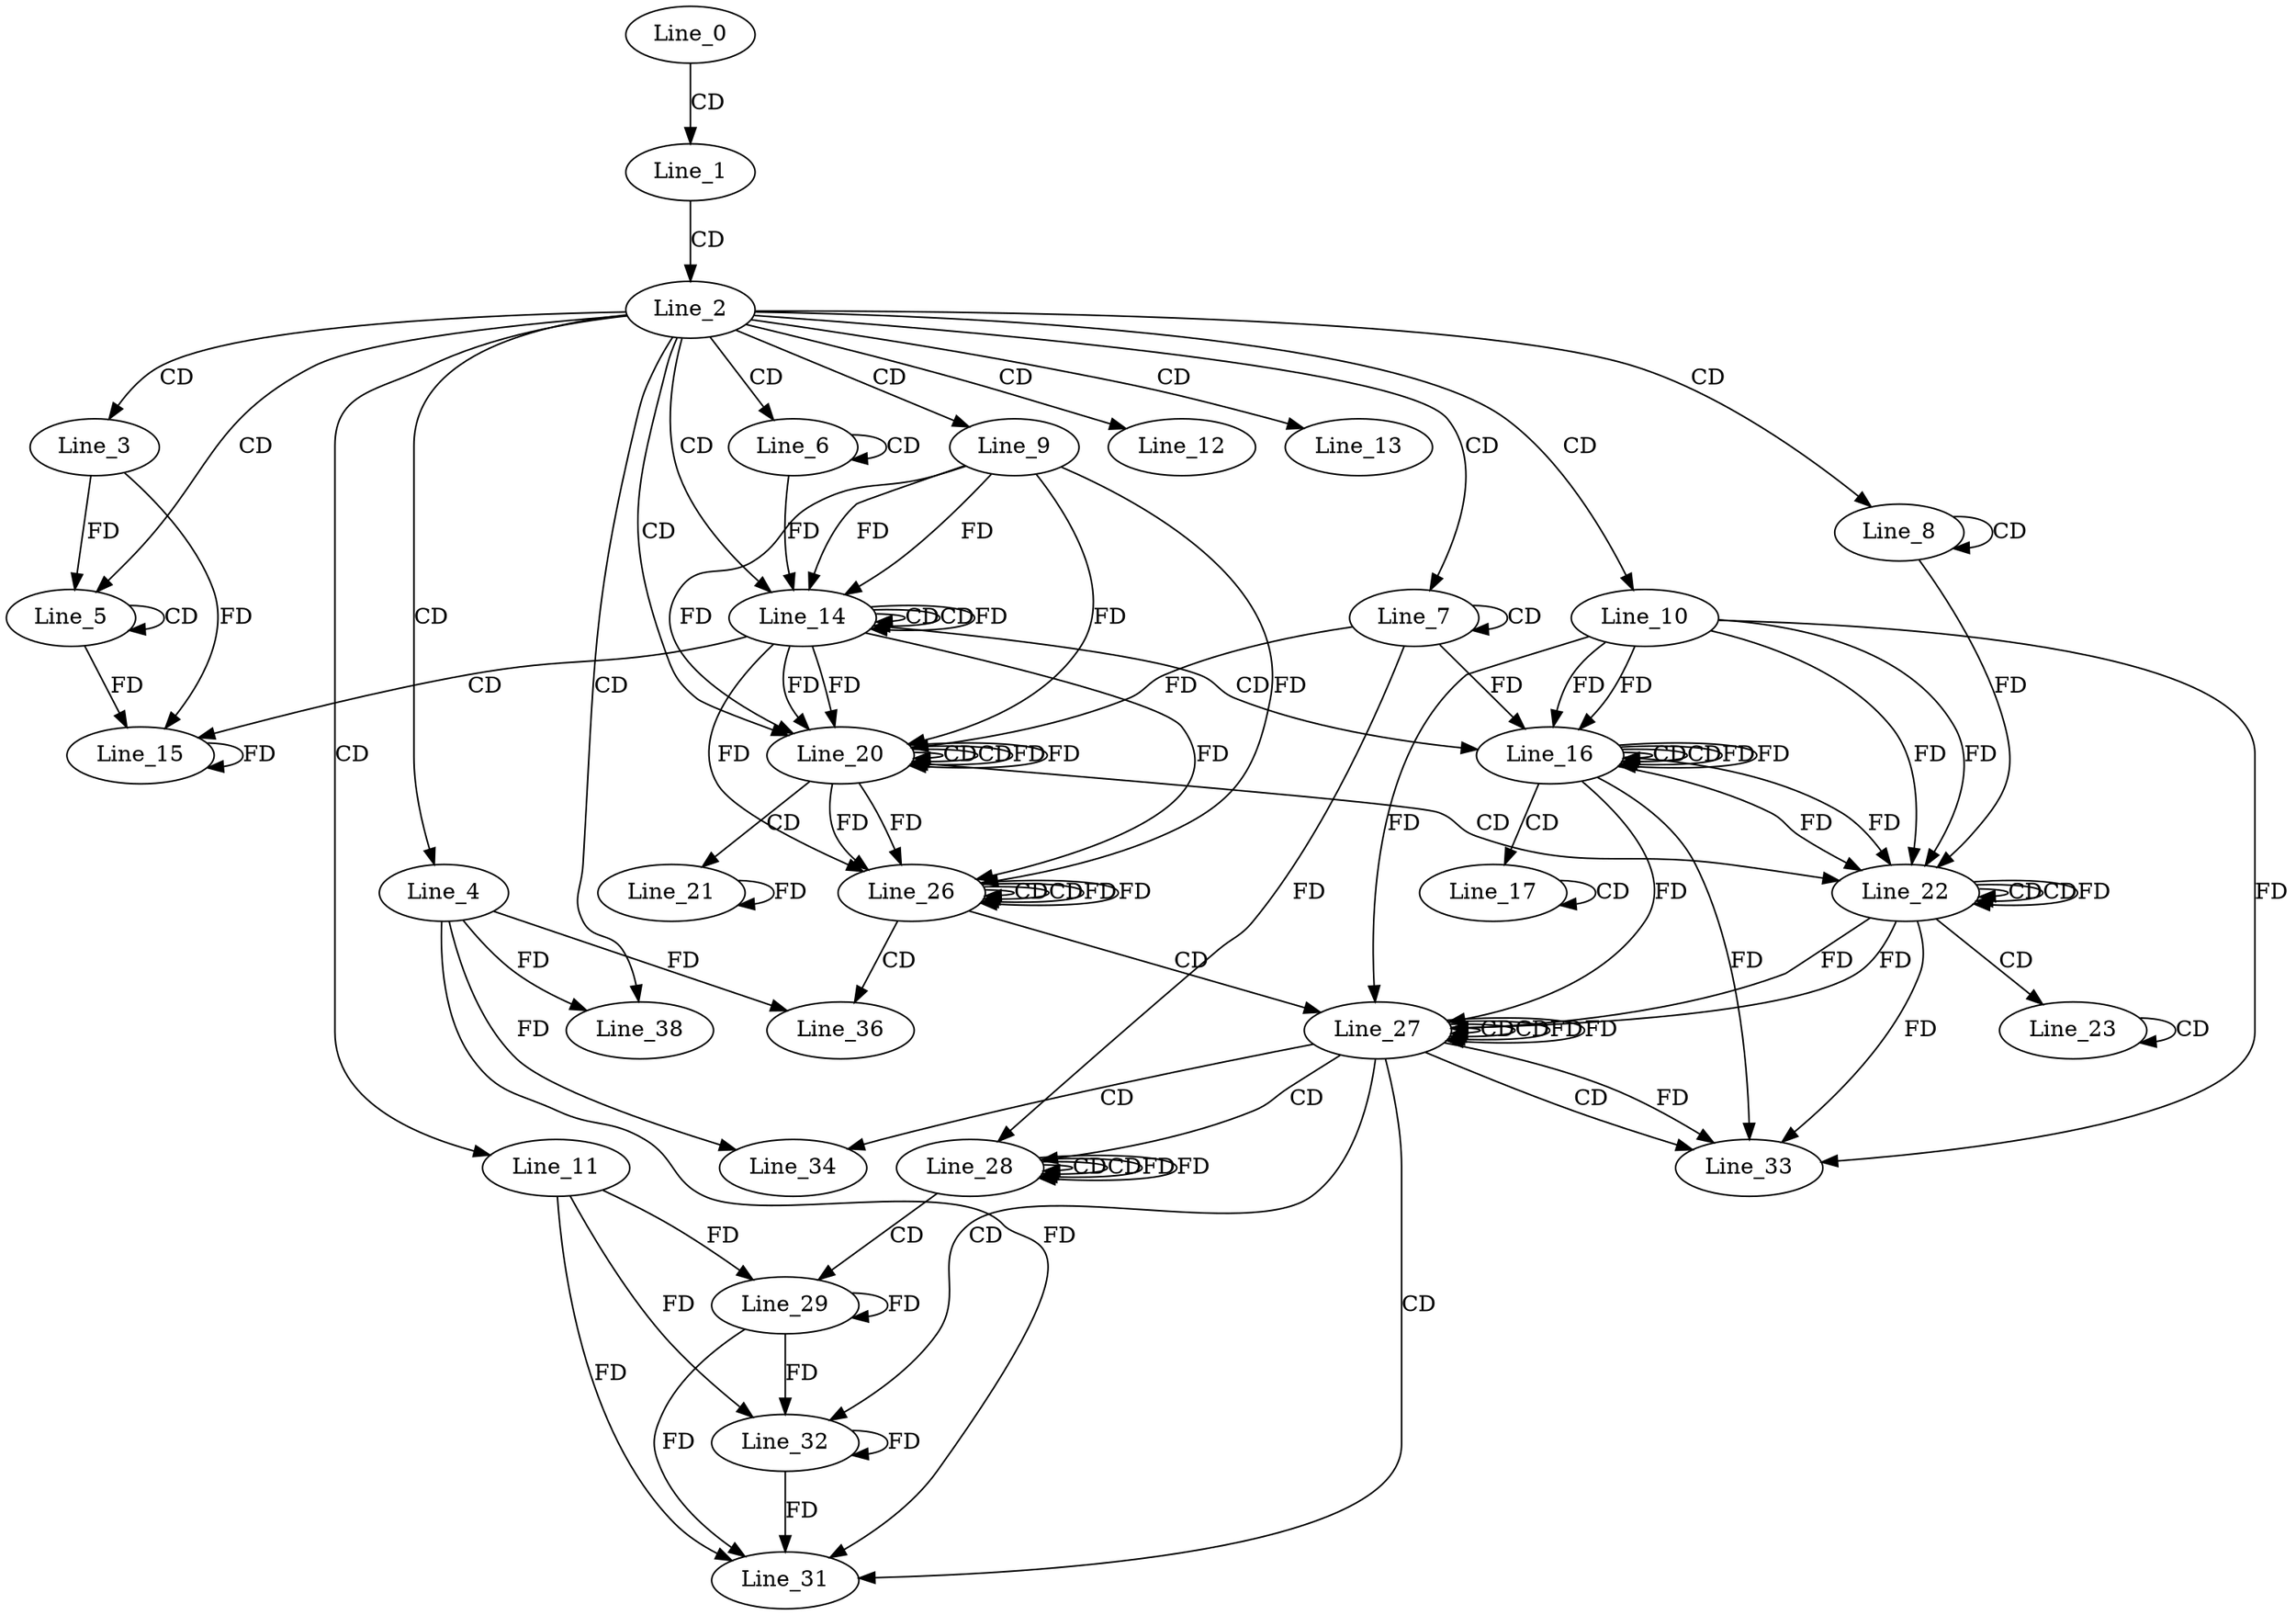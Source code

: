 digraph G {
  Line_0;
  Line_1;
  Line_2;
  Line_3;
  Line_4;
  Line_5;
  Line_5;
  Line_5;
  Line_6;
  Line_6;
  Line_7;
  Line_7;
  Line_8;
  Line_8;
  Line_9;
  Line_10;
  Line_11;
  Line_12;
  Line_13;
  Line_14;
  Line_14;
  Line_14;
  Line_15;
  Line_15;
  Line_15;
  Line_16;
  Line_16;
  Line_16;
  Line_17;
  Line_17;
  Line_20;
  Line_20;
  Line_20;
  Line_21;
  Line_21;
  Line_21;
  Line_22;
  Line_22;
  Line_22;
  Line_23;
  Line_23;
  Line_26;
  Line_26;
  Line_26;
  Line_27;
  Line_27;
  Line_27;
  Line_28;
  Line_28;
  Line_28;
  Line_29;
  Line_31;
  Line_31;
  Line_32;
  Line_33;
  Line_34;
  Line_36;
  Line_38;
  Line_0 -> Line_1 [ label="CD" ];
  Line_1 -> Line_2 [ label="CD" ];
  Line_2 -> Line_3 [ label="CD" ];
  Line_2 -> Line_4 [ label="CD" ];
  Line_2 -> Line_5 [ label="CD" ];
  Line_5 -> Line_5 [ label="CD" ];
  Line_3 -> Line_5 [ label="FD" ];
  Line_2 -> Line_6 [ label="CD" ];
  Line_6 -> Line_6 [ label="CD" ];
  Line_2 -> Line_7 [ label="CD" ];
  Line_7 -> Line_7 [ label="CD" ];
  Line_2 -> Line_8 [ label="CD" ];
  Line_8 -> Line_8 [ label="CD" ];
  Line_2 -> Line_9 [ label="CD" ];
  Line_2 -> Line_10 [ label="CD" ];
  Line_2 -> Line_11 [ label="CD" ];
  Line_2 -> Line_12 [ label="CD" ];
  Line_2 -> Line_13 [ label="CD" ];
  Line_2 -> Line_14 [ label="CD" ];
  Line_14 -> Line_14 [ label="CD" ];
  Line_9 -> Line_14 [ label="FD" ];
  Line_6 -> Line_14 [ label="FD" ];
  Line_14 -> Line_14 [ label="CD" ];
  Line_14 -> Line_14 [ label="FD" ];
  Line_9 -> Line_14 [ label="FD" ];
  Line_14 -> Line_15 [ label="CD" ];
  Line_15 -> Line_15 [ label="FD" ];
  Line_5 -> Line_15 [ label="FD" ];
  Line_3 -> Line_15 [ label="FD" ];
  Line_14 -> Line_16 [ label="CD" ];
  Line_16 -> Line_16 [ label="CD" ];
  Line_10 -> Line_16 [ label="FD" ];
  Line_7 -> Line_16 [ label="FD" ];
  Line_16 -> Line_16 [ label="CD" ];
  Line_16 -> Line_16 [ label="FD" ];
  Line_10 -> Line_16 [ label="FD" ];
  Line_16 -> Line_17 [ label="CD" ];
  Line_17 -> Line_17 [ label="CD" ];
  Line_2 -> Line_20 [ label="CD" ];
  Line_20 -> Line_20 [ label="CD" ];
  Line_14 -> Line_20 [ label="FD" ];
  Line_9 -> Line_20 [ label="FD" ];
  Line_7 -> Line_20 [ label="FD" ];
  Line_20 -> Line_20 [ label="CD" ];
  Line_20 -> Line_20 [ label="FD" ];
  Line_14 -> Line_20 [ label="FD" ];
  Line_9 -> Line_20 [ label="FD" ];
  Line_20 -> Line_21 [ label="CD" ];
  Line_21 -> Line_21 [ label="FD" ];
  Line_20 -> Line_22 [ label="CD" ];
  Line_22 -> Line_22 [ label="CD" ];
  Line_16 -> Line_22 [ label="FD" ];
  Line_10 -> Line_22 [ label="FD" ];
  Line_8 -> Line_22 [ label="FD" ];
  Line_22 -> Line_22 [ label="CD" ];
  Line_22 -> Line_22 [ label="FD" ];
  Line_16 -> Line_22 [ label="FD" ];
  Line_10 -> Line_22 [ label="FD" ];
  Line_22 -> Line_23 [ label="CD" ];
  Line_23 -> Line_23 [ label="CD" ];
  Line_26 -> Line_26 [ label="CD" ];
  Line_20 -> Line_26 [ label="FD" ];
  Line_14 -> Line_26 [ label="FD" ];
  Line_26 -> Line_26 [ label="CD" ];
  Line_26 -> Line_26 [ label="FD" ];
  Line_20 -> Line_26 [ label="FD" ];
  Line_14 -> Line_26 [ label="FD" ];
  Line_9 -> Line_26 [ label="FD" ];
  Line_26 -> Line_27 [ label="CD" ];
  Line_27 -> Line_27 [ label="CD" ];
  Line_22 -> Line_27 [ label="FD" ];
  Line_27 -> Line_27 [ label="CD" ];
  Line_27 -> Line_27 [ label="FD" ];
  Line_22 -> Line_27 [ label="FD" ];
  Line_16 -> Line_27 [ label="FD" ];
  Line_10 -> Line_27 [ label="FD" ];
  Line_27 -> Line_28 [ label="CD" ];
  Line_28 -> Line_28 [ label="CD" ];
  Line_7 -> Line_28 [ label="FD" ];
  Line_28 -> Line_28 [ label="CD" ];
  Line_28 -> Line_28 [ label="FD" ];
  Line_28 -> Line_29 [ label="CD" ];
  Line_29 -> Line_29 [ label="FD" ];
  Line_11 -> Line_29 [ label="FD" ];
  Line_27 -> Line_31 [ label="CD" ];
  Line_4 -> Line_31 [ label="FD" ];
  Line_29 -> Line_31 [ label="FD" ];
  Line_11 -> Line_31 [ label="FD" ];
  Line_27 -> Line_32 [ label="CD" ];
  Line_29 -> Line_32 [ label="FD" ];
  Line_32 -> Line_32 [ label="FD" ];
  Line_11 -> Line_32 [ label="FD" ];
  Line_27 -> Line_33 [ label="CD" ];
  Line_27 -> Line_33 [ label="FD" ];
  Line_22 -> Line_33 [ label="FD" ];
  Line_16 -> Line_33 [ label="FD" ];
  Line_10 -> Line_33 [ label="FD" ];
  Line_27 -> Line_34 [ label="CD" ];
  Line_4 -> Line_34 [ label="FD" ];
  Line_26 -> Line_36 [ label="CD" ];
  Line_4 -> Line_36 [ label="FD" ];
  Line_2 -> Line_38 [ label="CD" ];
  Line_4 -> Line_38 [ label="FD" ];
  Line_16 -> Line_16 [ label="FD" ];
  Line_20 -> Line_20 [ label="FD" ];
  Line_26 -> Line_26 [ label="FD" ];
  Line_27 -> Line_27 [ label="FD" ];
  Line_32 -> Line_31 [ label="FD" ];
  Line_28 -> Line_28 [ label="FD" ];
}
